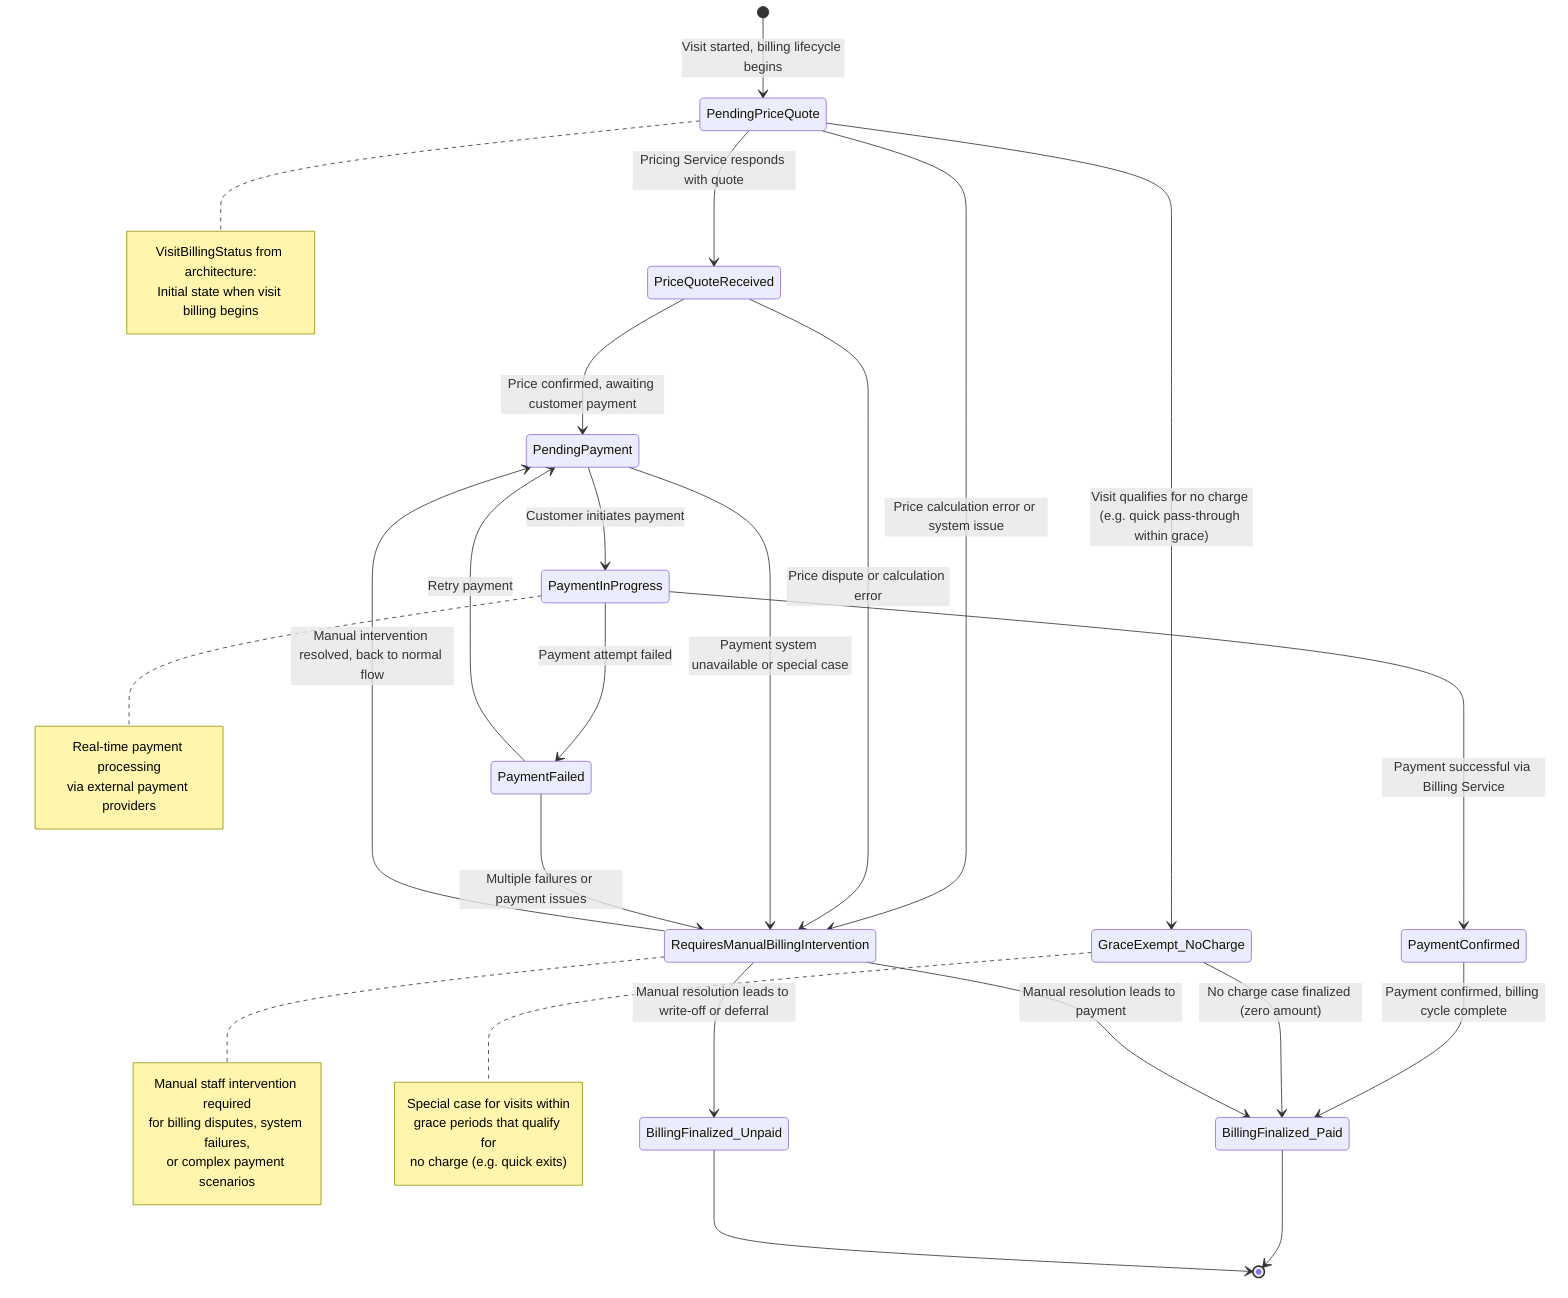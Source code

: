 stateDiagram-v2
    [*] --> PendingPriceQuote : Visit started, billing lifecycle begins

    PendingPriceQuote --> PriceQuoteReceived : Pricing Service responds with quote
    PendingPriceQuote --> GraceExempt_NoCharge : Visit qualifies for no charge (e.g. quick pass-through within grace)
    PendingPriceQuote --> RequiresManualBillingIntervention : Price calculation error or system issue

    PriceQuoteReceived --> PendingPayment : Price confirmed, awaiting customer payment
    PriceQuoteReceived --> RequiresManualBillingIntervention : Price dispute or calculation error

    PendingPayment --> PaymentInProgress : Customer initiates payment
    PendingPayment --> RequiresManualBillingIntervention : Payment system unavailable or special case

    PaymentInProgress --> PaymentConfirmed : Payment successful via Billing Service
    PaymentInProgress --> PaymentFailed : Payment attempt failed

    PaymentFailed --> PendingPayment : Retry payment
    PaymentFailed --> RequiresManualBillingIntervention : Multiple failures or payment issues

    PaymentConfirmed --> BillingFinalized_Paid : Payment confirmed, billing cycle complete
    GraceExempt_NoCharge --> BillingFinalized_Paid : No charge case finalized (zero amount)

    RequiresManualBillingIntervention --> BillingFinalized_Paid : Manual resolution leads to payment
    RequiresManualBillingIntervention --> BillingFinalized_Unpaid : Manual resolution leads to write-off or deferral
    RequiresManualBillingIntervention --> PendingPayment : Manual intervention resolved, back to normal flow

    BillingFinalized_Paid --> [*]
    BillingFinalized_Unpaid --> [*]

    note right of PendingPriceQuote
        VisitBillingStatus from architecture:
        Initial state when visit billing begins
    end note
    
    note right of PaymentInProgress
        Real-time payment processing
        via external payment providers
    end note
    
    note right of RequiresManualBillingIntervention
        Manual staff intervention required
        for billing disputes, system failures,
        or complex payment scenarios
    end note
    
    note right of GraceExempt_NoCharge
        Special case for visits within
        grace periods that qualify for
        no charge (e.g. quick exits)
    end note
